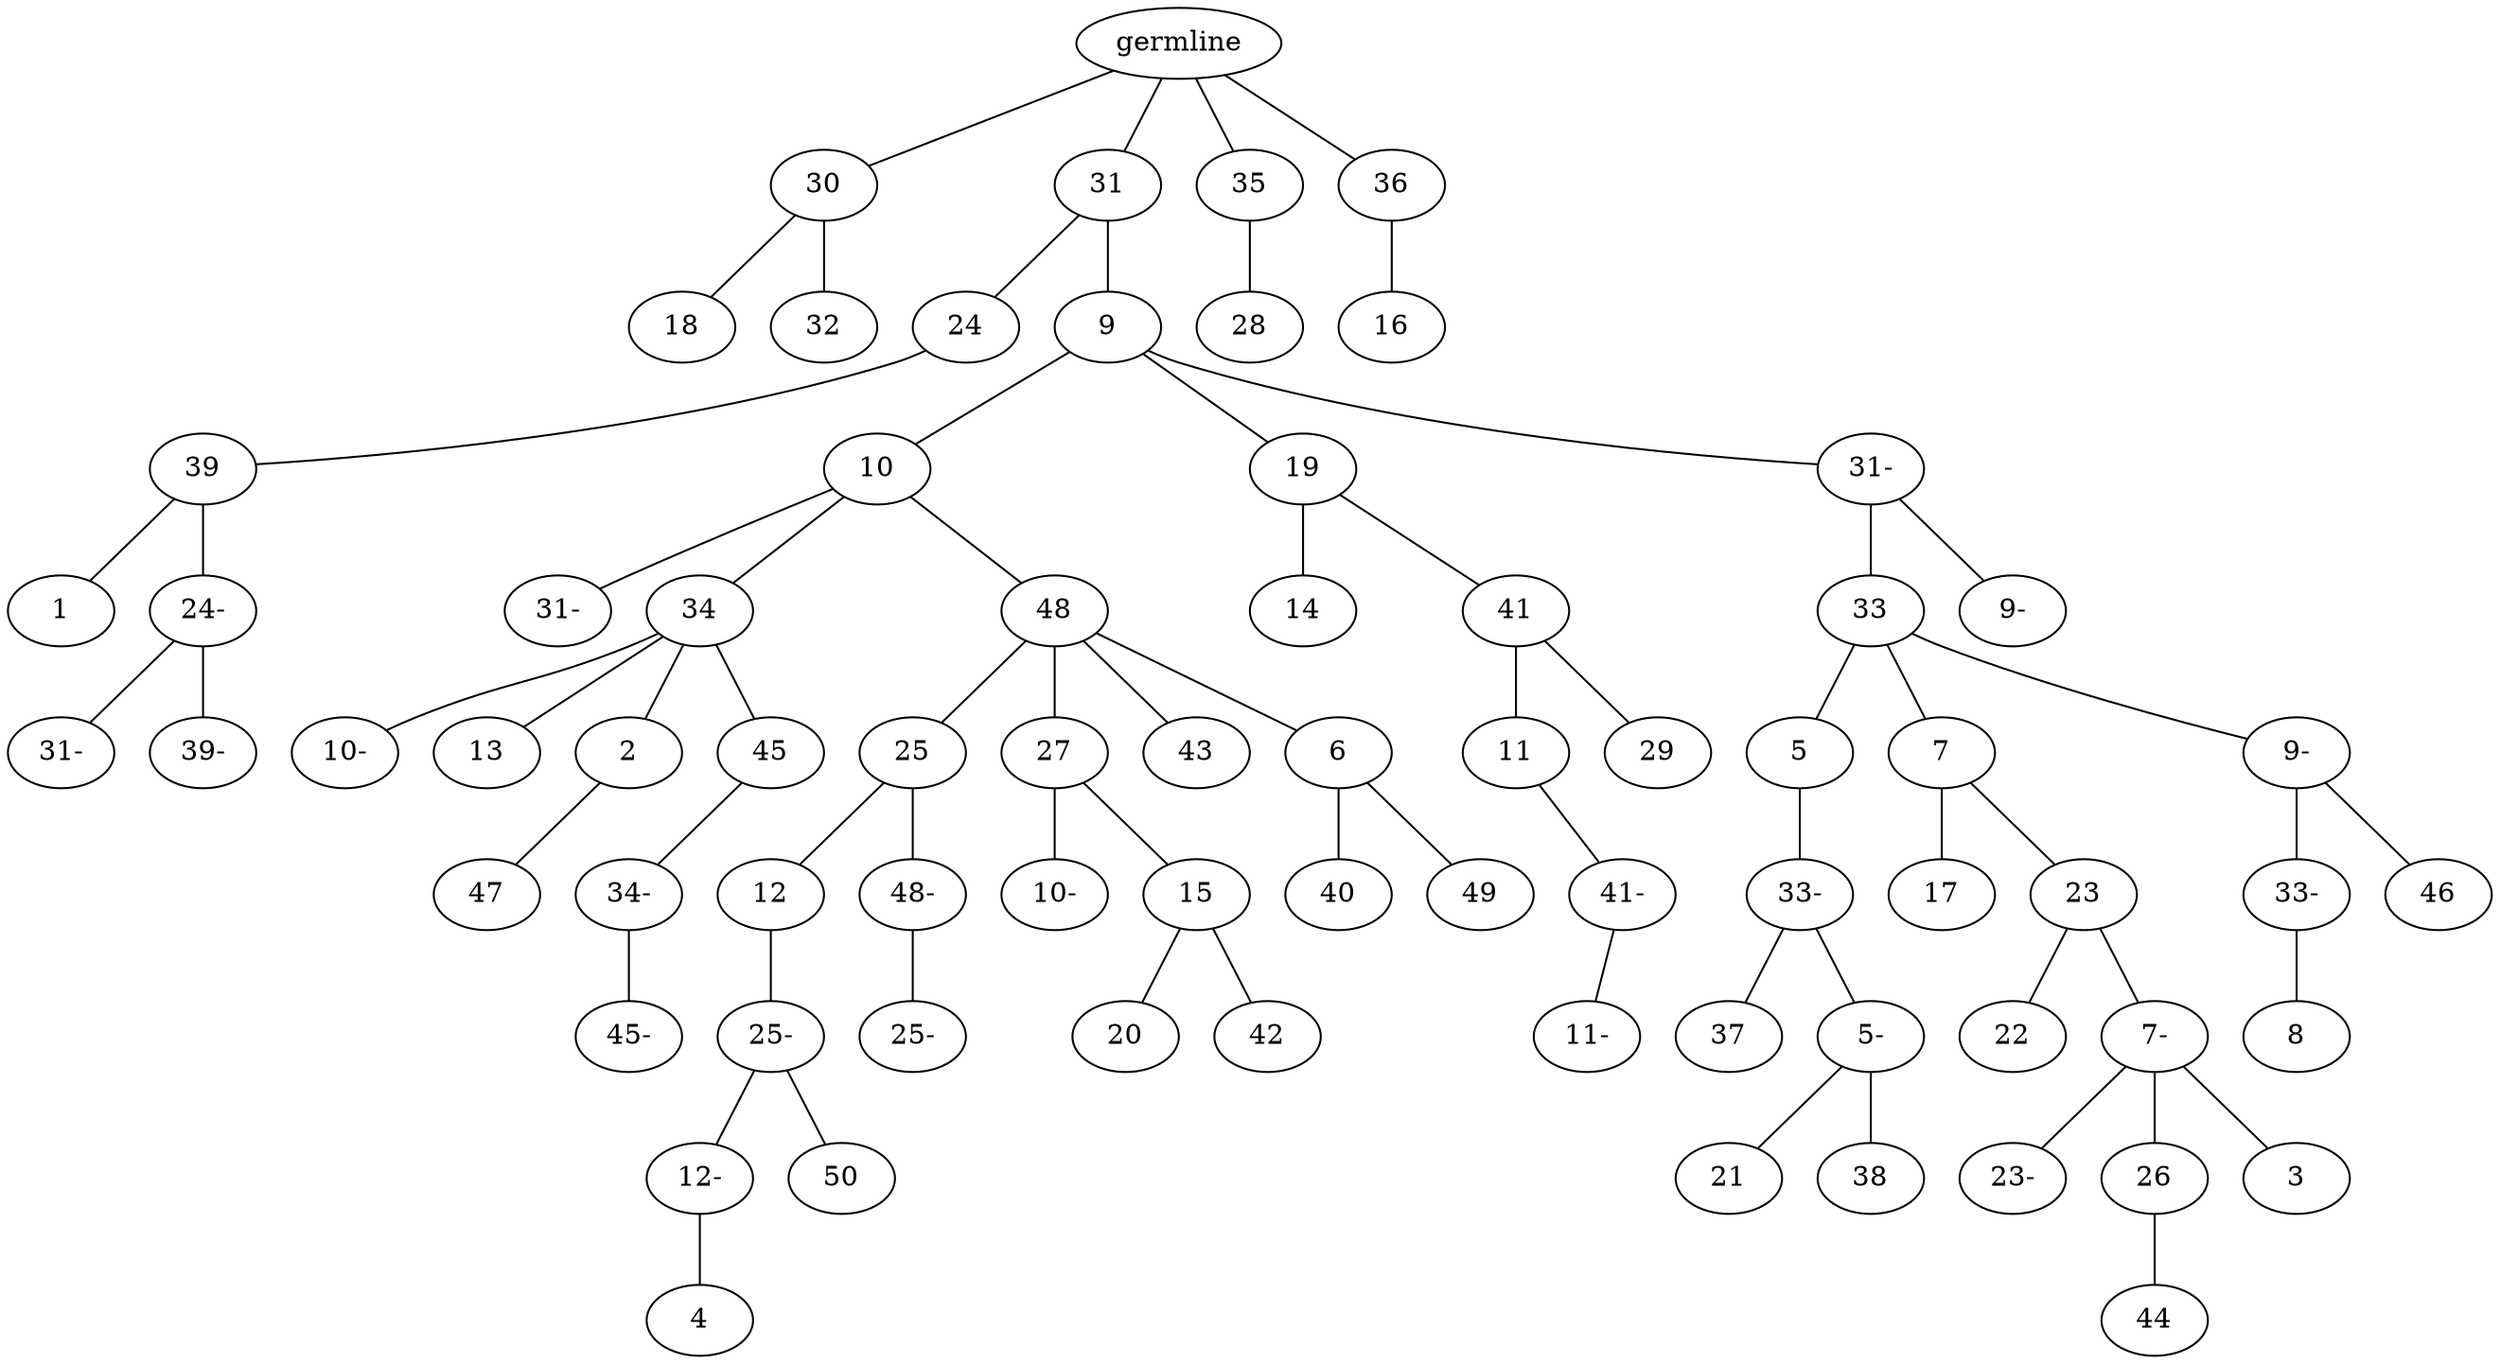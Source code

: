 graph tree {
    "140461395704800" [label="germline"];
    "140461377053072" [label="30"];
    "140461377055136" [label="18"];
    "140461377053648" [label="32"];
    "140461377056576" [label="31"];
    "140461377054368" [label="24"];
    "140461377055712" [label="39"];
    "140461377056096" [label="1"];
    "140461377055424" [label="24-"];
    "140461389828928" [label="31-"];
    "140461389831760" [label="39-"];
    "140461377054416" [label="9"];
    "140461377052736" [label="10"];
    "140461385382496" [label="31-"];
    "140461385381584" [label="34"];
    "140461385382784" [label="10-"];
    "140461385381440" [label="13"];
    "140461385381056" [label="2"];
    "140461385382592" [label="47"];
    "140461385381104" [label="45"];
    "140461385381344" [label="34-"];
    "140461385383744" [label="45-"];
    "140461385382160" [label="48"];
    "140461385382448" [label="25"];
    "140461385383840" [label="12"];
    "140461385382016" [label="25-"];
    "140461385383696" [label="12-"];
    "140461385382832" [label="4"];
    "140461385381920" [label="50"];
    "140461385382736" [label="48-"];
    "140461385383024" [label="25-"];
    "140461385380096" [label="27"];
    "140461385381248" [label="10-"];
    "140461385383312" [label="15"];
    "140461377556144" [label="20"];
    "140461385380336" [label="42"];
    "140461385383264" [label="43"];
    "140461385380576" [label="6"];
    "140461375457792" [label="40"];
    "140461375456112" [label="49"];
    "140461377054272" [label="19"];
    "140461375456352" [label="14"];
    "140461375457984" [label="41"];
    "140461375458464" [label="11"];
    "140461375457504" [label="41-"];
    "140461375456160" [label="11-"];
    "140461375457888" [label="29"];
    "140461385380720" [label="31-"];
    "140461375458992" [label="33"];
    "140461375457168" [label="5"];
    "140461375458368" [label="33-"];
    "140461375457840" [label="37"];
    "140461375455632" [label="5-"];
    "140461379698992" [label="21"];
    "140461379699040" [label="38"];
    "140461375459232" [label="7"];
    "140461379702016" [label="17"];
    "140461379700912" [label="23"];
    "140461379700864" [label="22"];
    "140461379701008" [label="7-"];
    "140461379699232" [label="23-"];
    "140461379699664" [label="26"];
    "140461379702352" [label="44"];
    "140461379701728" [label="3"];
    "140461375457456" [label="9-"];
    "140461379702496" [label="33-"];
    "140461379699568" [label="8"];
    "140461379701296" [label="46"];
    "140461375458224" [label="9-"];
    "140461377054800" [label="35"];
    "140461375458080" [label="28"];
    "140461377052832" [label="36"];
    "140461379699376" [label="16"];
    "140461395704800" -- "140461377053072";
    "140461395704800" -- "140461377056576";
    "140461395704800" -- "140461377054800";
    "140461395704800" -- "140461377052832";
    "140461377053072" -- "140461377055136";
    "140461377053072" -- "140461377053648";
    "140461377056576" -- "140461377054368";
    "140461377056576" -- "140461377054416";
    "140461377054368" -- "140461377055712";
    "140461377055712" -- "140461377056096";
    "140461377055712" -- "140461377055424";
    "140461377055424" -- "140461389828928";
    "140461377055424" -- "140461389831760";
    "140461377054416" -- "140461377052736";
    "140461377054416" -- "140461377054272";
    "140461377054416" -- "140461385380720";
    "140461377052736" -- "140461385382496";
    "140461377052736" -- "140461385381584";
    "140461377052736" -- "140461385382160";
    "140461385381584" -- "140461385382784";
    "140461385381584" -- "140461385381440";
    "140461385381584" -- "140461385381056";
    "140461385381584" -- "140461385381104";
    "140461385381056" -- "140461385382592";
    "140461385381104" -- "140461385381344";
    "140461385381344" -- "140461385383744";
    "140461385382160" -- "140461385382448";
    "140461385382160" -- "140461385380096";
    "140461385382160" -- "140461385383264";
    "140461385382160" -- "140461385380576";
    "140461385382448" -- "140461385383840";
    "140461385382448" -- "140461385382736";
    "140461385383840" -- "140461385382016";
    "140461385382016" -- "140461385383696";
    "140461385382016" -- "140461385381920";
    "140461385383696" -- "140461385382832";
    "140461385382736" -- "140461385383024";
    "140461385380096" -- "140461385381248";
    "140461385380096" -- "140461385383312";
    "140461385383312" -- "140461377556144";
    "140461385383312" -- "140461385380336";
    "140461385380576" -- "140461375457792";
    "140461385380576" -- "140461375456112";
    "140461377054272" -- "140461375456352";
    "140461377054272" -- "140461375457984";
    "140461375457984" -- "140461375458464";
    "140461375457984" -- "140461375457888";
    "140461375458464" -- "140461375457504";
    "140461375457504" -- "140461375456160";
    "140461385380720" -- "140461375458992";
    "140461385380720" -- "140461375458224";
    "140461375458992" -- "140461375457168";
    "140461375458992" -- "140461375459232";
    "140461375458992" -- "140461375457456";
    "140461375457168" -- "140461375458368";
    "140461375458368" -- "140461375457840";
    "140461375458368" -- "140461375455632";
    "140461375455632" -- "140461379698992";
    "140461375455632" -- "140461379699040";
    "140461375459232" -- "140461379702016";
    "140461375459232" -- "140461379700912";
    "140461379700912" -- "140461379700864";
    "140461379700912" -- "140461379701008";
    "140461379701008" -- "140461379699232";
    "140461379701008" -- "140461379699664";
    "140461379701008" -- "140461379701728";
    "140461379699664" -- "140461379702352";
    "140461375457456" -- "140461379702496";
    "140461375457456" -- "140461379701296";
    "140461379702496" -- "140461379699568";
    "140461377054800" -- "140461375458080";
    "140461377052832" -- "140461379699376";
}

